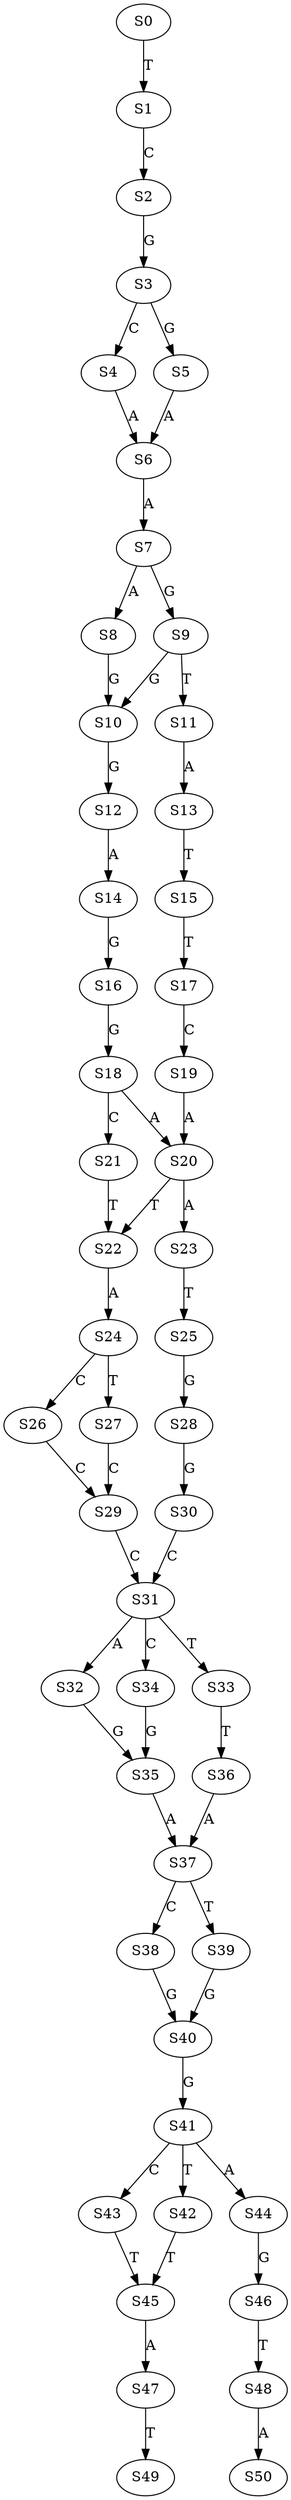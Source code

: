 strict digraph  {
	S0 -> S1 [ label = T ];
	S1 -> S2 [ label = C ];
	S2 -> S3 [ label = G ];
	S3 -> S4 [ label = C ];
	S3 -> S5 [ label = G ];
	S4 -> S6 [ label = A ];
	S5 -> S6 [ label = A ];
	S6 -> S7 [ label = A ];
	S7 -> S8 [ label = A ];
	S7 -> S9 [ label = G ];
	S8 -> S10 [ label = G ];
	S9 -> S10 [ label = G ];
	S9 -> S11 [ label = T ];
	S10 -> S12 [ label = G ];
	S11 -> S13 [ label = A ];
	S12 -> S14 [ label = A ];
	S13 -> S15 [ label = T ];
	S14 -> S16 [ label = G ];
	S15 -> S17 [ label = T ];
	S16 -> S18 [ label = G ];
	S17 -> S19 [ label = C ];
	S18 -> S20 [ label = A ];
	S18 -> S21 [ label = C ];
	S19 -> S20 [ label = A ];
	S20 -> S22 [ label = T ];
	S20 -> S23 [ label = A ];
	S21 -> S22 [ label = T ];
	S22 -> S24 [ label = A ];
	S23 -> S25 [ label = T ];
	S24 -> S26 [ label = C ];
	S24 -> S27 [ label = T ];
	S25 -> S28 [ label = G ];
	S26 -> S29 [ label = C ];
	S27 -> S29 [ label = C ];
	S28 -> S30 [ label = G ];
	S29 -> S31 [ label = C ];
	S30 -> S31 [ label = C ];
	S31 -> S32 [ label = A ];
	S31 -> S33 [ label = T ];
	S31 -> S34 [ label = C ];
	S32 -> S35 [ label = G ];
	S33 -> S36 [ label = T ];
	S34 -> S35 [ label = G ];
	S35 -> S37 [ label = A ];
	S36 -> S37 [ label = A ];
	S37 -> S38 [ label = C ];
	S37 -> S39 [ label = T ];
	S38 -> S40 [ label = G ];
	S39 -> S40 [ label = G ];
	S40 -> S41 [ label = G ];
	S41 -> S42 [ label = T ];
	S41 -> S43 [ label = C ];
	S41 -> S44 [ label = A ];
	S42 -> S45 [ label = T ];
	S43 -> S45 [ label = T ];
	S44 -> S46 [ label = G ];
	S45 -> S47 [ label = A ];
	S46 -> S48 [ label = T ];
	S47 -> S49 [ label = T ];
	S48 -> S50 [ label = A ];
}
